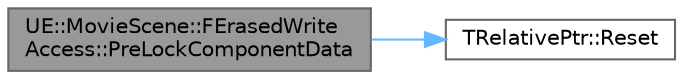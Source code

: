 digraph "UE::MovieScene::FErasedWriteAccess::PreLockComponentData"
{
 // INTERACTIVE_SVG=YES
 // LATEX_PDF_SIZE
  bgcolor="transparent";
  edge [fontname=Helvetica,fontsize=10,labelfontname=Helvetica,labelfontsize=10];
  node [fontname=Helvetica,fontsize=10,shape=box,height=0.2,width=0.4];
  rankdir="LR";
  Node1 [id="Node000001",label="UE::MovieScene::FErasedWrite\lAccess::PreLockComponentData",height=0.2,width=0.4,color="gray40", fillcolor="grey60", style="filled", fontcolor="black",tooltip=" "];
  Node1 -> Node2 [id="edge1_Node000001_Node000002",color="steelblue1",style="solid",tooltip=" "];
  Node2 [id="Node000002",label="TRelativePtr::Reset",height=0.2,width=0.4,color="grey40", fillcolor="white", style="filled",URL="$dc/de3/structTRelativePtr.html#a02cc498ca1cd470006f67e6cca238a98",tooltip=" "];
}
